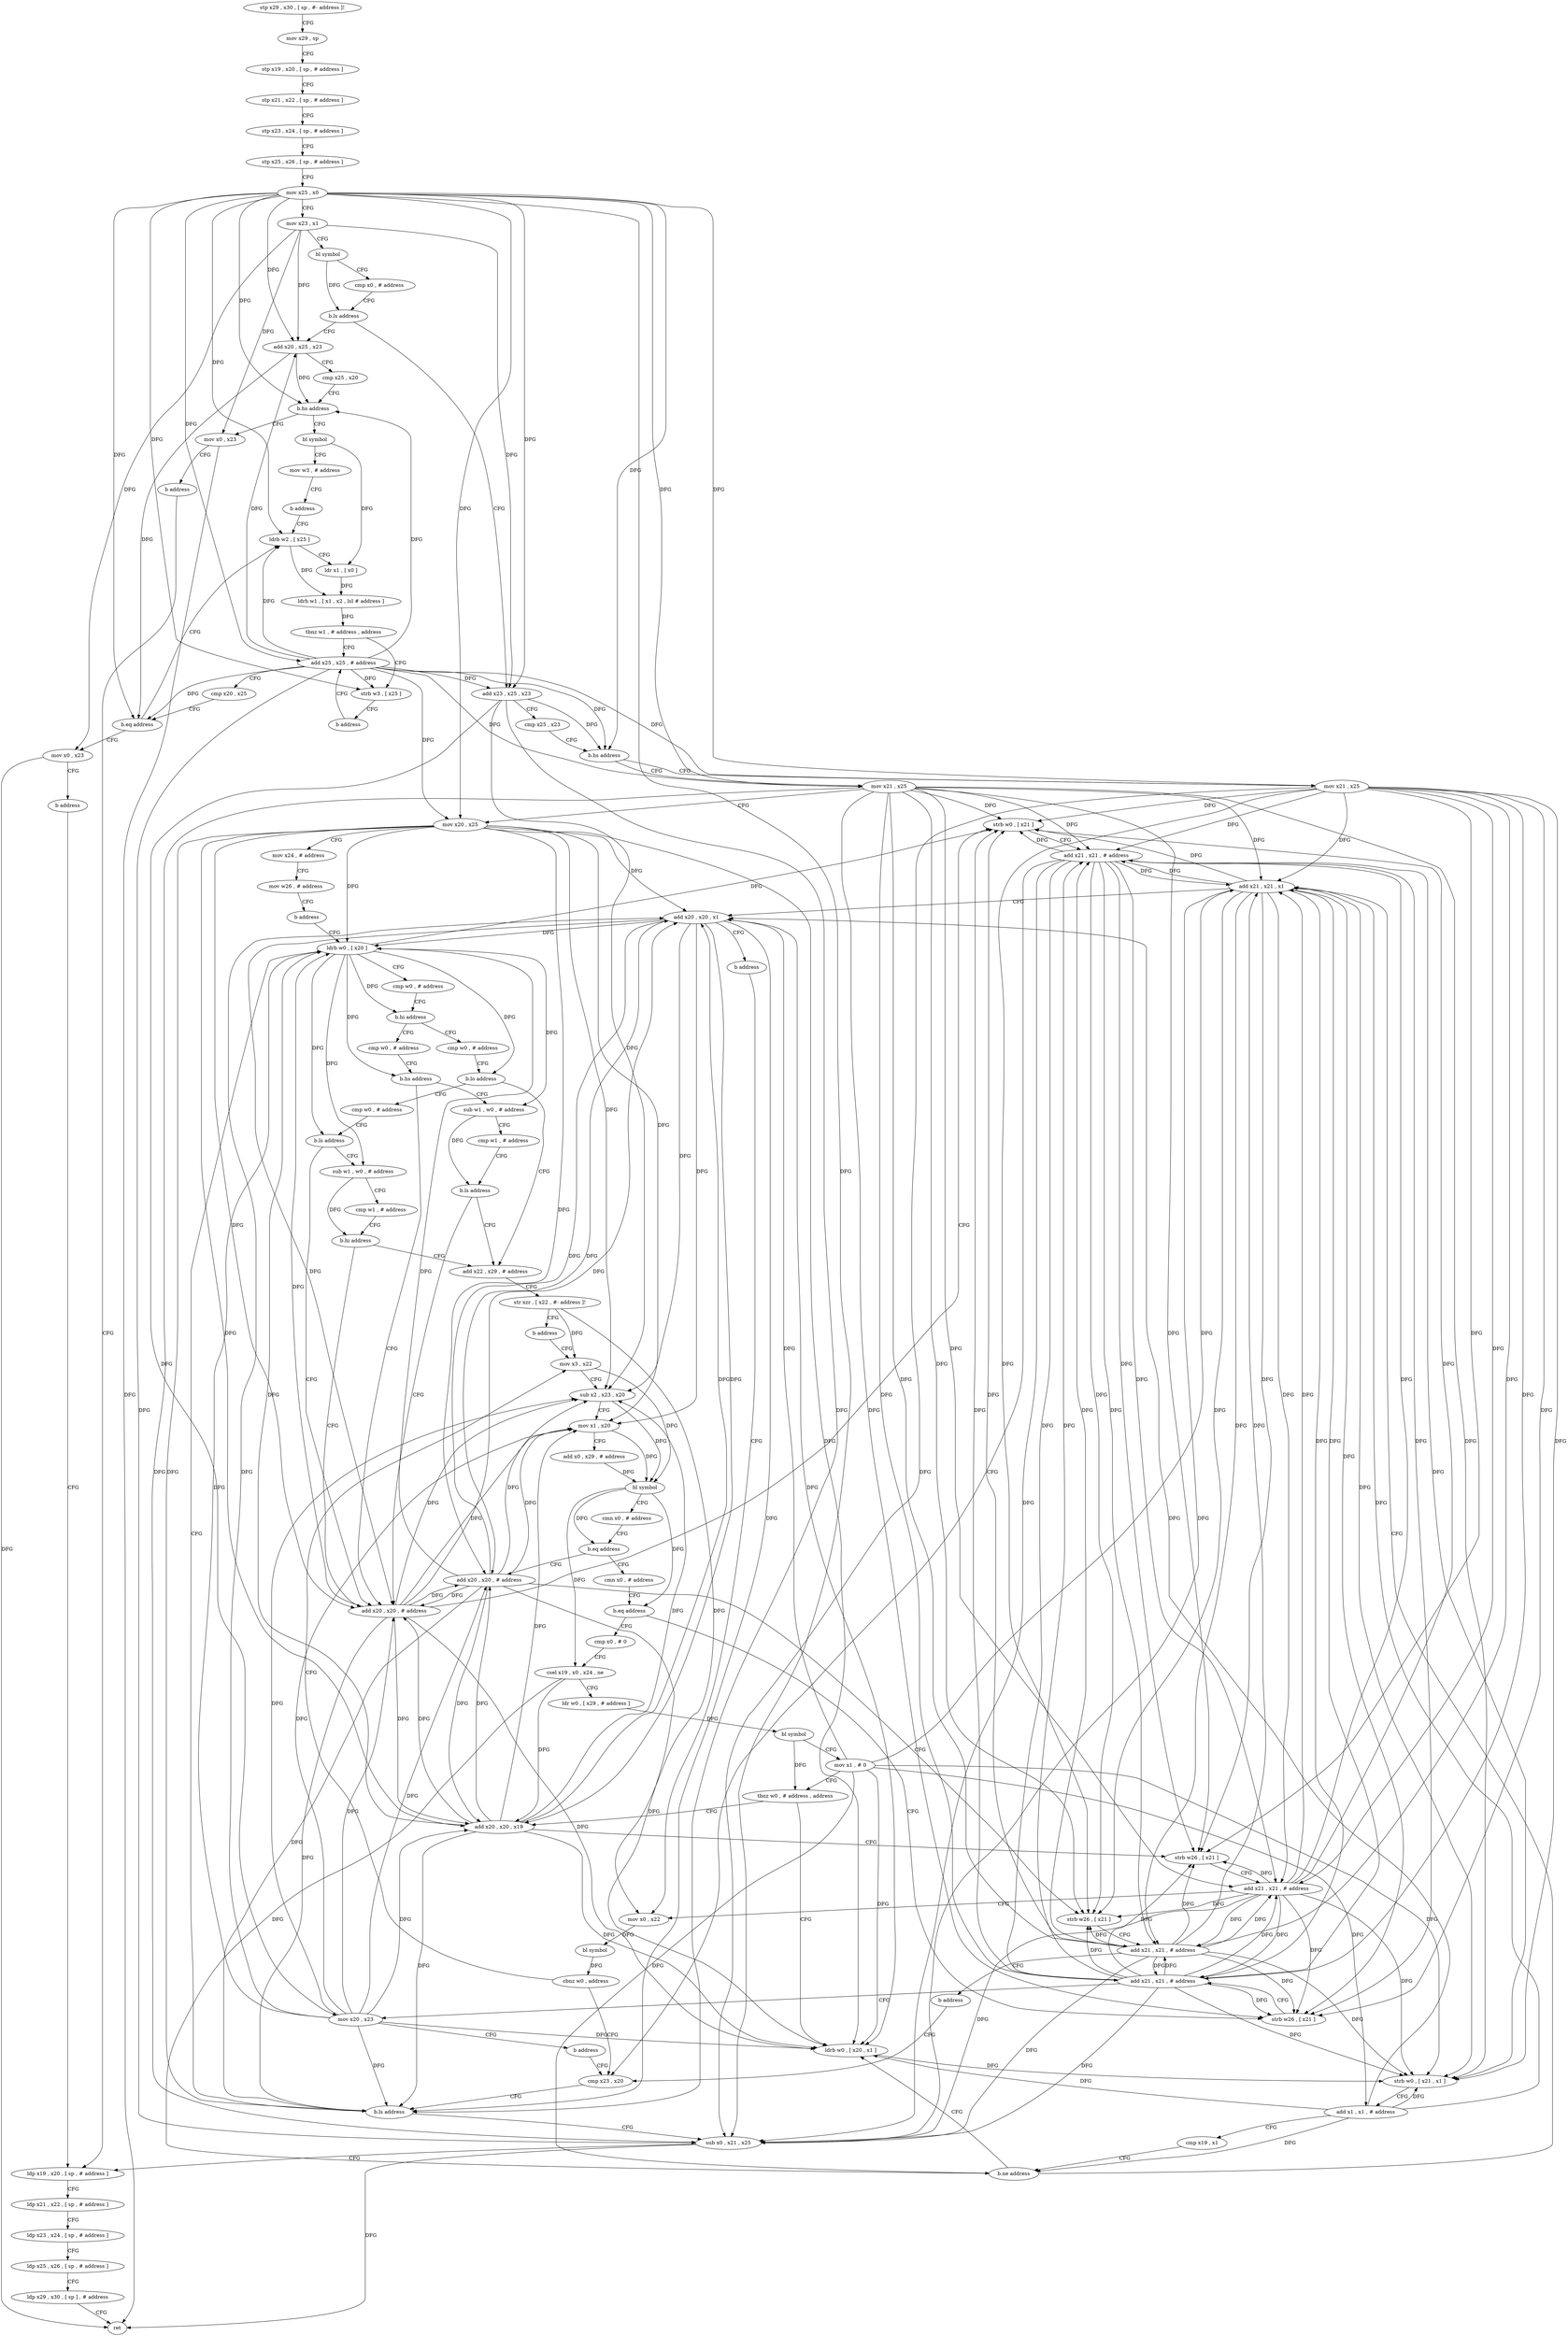 digraph "func" {
"4266852" [label = "stp x29 , x30 , [ sp , #- address ]!" ]
"4266856" [label = "mov x29 , sp" ]
"4266860" [label = "stp x19 , x20 , [ sp , # address ]" ]
"4266864" [label = "stp x21 , x22 , [ sp , # address ]" ]
"4266868" [label = "stp x23 , x24 , [ sp , # address ]" ]
"4266872" [label = "stp x25 , x26 , [ sp , # address ]" ]
"4266876" [label = "mov x25 , x0" ]
"4266880" [label = "mov x23 , x1" ]
"4266884" [label = "bl symbol" ]
"4266888" [label = "cmp x0 , # address" ]
"4266892" [label = "b.ls address" ]
"4266928" [label = "add x20 , x25 , x23" ]
"4266896" [label = "add x23 , x25 , x23" ]
"4266932" [label = "cmp x25 , x20" ]
"4266936" [label = "b.hs address" ]
"4267268" [label = "mov x0 , x23" ]
"4266940" [label = "bl symbol" ]
"4266900" [label = "cmp x25 , x23" ]
"4266904" [label = "b.hs address" ]
"4267236" [label = "mov x21 , x25" ]
"4266908" [label = "mov x21 , x25" ]
"4267272" [label = "b address" ]
"4267244" [label = "ldp x19 , x20 , [ sp , # address ]" ]
"4266944" [label = "mov w3 , # address" ]
"4266948" [label = "b address" ]
"4266964" [label = "ldrb w2 , [ x25 ]" ]
"4267240" [label = "sub x0 , x21 , x25" ]
"4266912" [label = "mov x20 , x25" ]
"4266916" [label = "mov x24 , # address" ]
"4266920" [label = "mov w26 , # address" ]
"4266924" [label = "b address" ]
"4267044" [label = "ldrb w0 , [ x20 ]" ]
"4267248" [label = "ldp x21 , x22 , [ sp , # address ]" ]
"4267252" [label = "ldp x23 , x24 , [ sp , # address ]" ]
"4267256" [label = "ldp x25 , x26 , [ sp , # address ]" ]
"4267260" [label = "ldp x29 , x30 , [ sp ] , # address" ]
"4267264" [label = "ret" ]
"4266968" [label = "ldr x1 , [ x0 ]" ]
"4266972" [label = "ldrh w1 , [ x1 , x2 , lsl # address ]" ]
"4266976" [label = "tbnz w1 , # address , address" ]
"4266952" [label = "add x25 , x25 , # address" ]
"4266980" [label = "strb w3 , [ x25 ]" ]
"4267048" [label = "cmp w0 , # address" ]
"4267052" [label = "b.hi address" ]
"4266996" [label = "cmp w0 , # address" ]
"4267056" [label = "cmp w0 , # address" ]
"4266956" [label = "cmp x20 , x25" ]
"4266960" [label = "b.eq address" ]
"4266988" [label = "mov x0 , x23" ]
"4266984" [label = "b address" ]
"4267000" [label = "b.lo address" ]
"4267076" [label = "add x22 , x29 , # address" ]
"4267004" [label = "cmp w0 , # address" ]
"4267060" [label = "b.hs address" ]
"4267024" [label = "add x20 , x20 , # address" ]
"4267064" [label = "sub w1 , w0 , # address" ]
"4266992" [label = "b address" ]
"4267080" [label = "str xzr , [ x22 , #- address ]!" ]
"4267084" [label = "b address" ]
"4267144" [label = "mov x3 , x22" ]
"4267008" [label = "b.ls address" ]
"4267012" [label = "sub w1 , w0 , # address" ]
"4267028" [label = "strb w0 , [ x21 ]" ]
"4267032" [label = "add x21 , x21 , # address" ]
"4267036" [label = "cmp x23 , x20" ]
"4267068" [label = "cmp w1 , # address" ]
"4267072" [label = "b.ls address" ]
"4267148" [label = "sub x2 , x23 , x20" ]
"4267152" [label = "mov x1 , x20" ]
"4267156" [label = "add x0 , x29 , # address" ]
"4267160" [label = "bl symbol" ]
"4267164" [label = "cmn x0 , # address" ]
"4267168" [label = "b.eq address" ]
"4267088" [label = "add x20 , x20 , # address" ]
"4267172" [label = "cmn x0 , # address" ]
"4267016" [label = "cmp w1 , # address" ]
"4267020" [label = "b.hi address" ]
"4267092" [label = "strb w26 , [ x21 ]" ]
"4267096" [label = "add x21 , x21 , # address" ]
"4267100" [label = "b address" ]
"4267176" [label = "b.eq address" ]
"4267104" [label = "strb w26 , [ x21 ]" ]
"4267180" [label = "cmp x0 , # 0" ]
"4267040" [label = "b.ls address" ]
"4267108" [label = "add x21 , x21 , # address" ]
"4267112" [label = "mov x20 , x23" ]
"4267116" [label = "b address" ]
"4267184" [label = "csel x19 , x0 , x24 , ne" ]
"4267188" [label = "ldr w0 , [ x29 , # address ]" ]
"4267192" [label = "bl symbol" ]
"4267196" [label = "mov x1 , # 0" ]
"4267200" [label = "tbnz w0 , # address , address" ]
"4267120" [label = "add x20 , x20 , x19" ]
"4267204" [label = "ldrb w0 , [ x20 , x1 ]" ]
"4267124" [label = "strb w26 , [ x21 ]" ]
"4267128" [label = "add x21 , x21 , # address" ]
"4267132" [label = "mov x0 , x22" ]
"4267208" [label = "strb w0 , [ x21 , x1 ]" ]
"4267212" [label = "add x1 , x1 , # address" ]
"4267216" [label = "cmp x19 , x1" ]
"4267220" [label = "b.ne address" ]
"4267224" [label = "add x21 , x21 , x1" ]
"4267228" [label = "add x20 , x20 , x1" ]
"4267232" [label = "b address" ]
"4267136" [label = "bl symbol" ]
"4267140" [label = "cbnz w0 , address" ]
"4266852" -> "4266856" [ label = "CFG" ]
"4266856" -> "4266860" [ label = "CFG" ]
"4266860" -> "4266864" [ label = "CFG" ]
"4266864" -> "4266868" [ label = "CFG" ]
"4266868" -> "4266872" [ label = "CFG" ]
"4266872" -> "4266876" [ label = "CFG" ]
"4266876" -> "4266880" [ label = "CFG" ]
"4266876" -> "4266928" [ label = "DFG" ]
"4266876" -> "4266936" [ label = "DFG" ]
"4266876" -> "4266896" [ label = "DFG" ]
"4266876" -> "4266904" [ label = "DFG" ]
"4266876" -> "4267236" [ label = "DFG" ]
"4266876" -> "4266908" [ label = "DFG" ]
"4266876" -> "4266912" [ label = "DFG" ]
"4266876" -> "4266964" [ label = "DFG" ]
"4266876" -> "4267240" [ label = "DFG" ]
"4266876" -> "4266952" [ label = "DFG" ]
"4266876" -> "4266960" [ label = "DFG" ]
"4266876" -> "4266980" [ label = "DFG" ]
"4266880" -> "4266884" [ label = "CFG" ]
"4266880" -> "4266928" [ label = "DFG" ]
"4266880" -> "4266896" [ label = "DFG" ]
"4266880" -> "4267268" [ label = "DFG" ]
"4266880" -> "4266988" [ label = "DFG" ]
"4266884" -> "4266888" [ label = "CFG" ]
"4266884" -> "4266892" [ label = "DFG" ]
"4266888" -> "4266892" [ label = "CFG" ]
"4266892" -> "4266928" [ label = "CFG" ]
"4266892" -> "4266896" [ label = "CFG" ]
"4266928" -> "4266932" [ label = "CFG" ]
"4266928" -> "4266936" [ label = "DFG" ]
"4266928" -> "4266960" [ label = "DFG" ]
"4266896" -> "4266900" [ label = "CFG" ]
"4266896" -> "4266904" [ label = "DFG" ]
"4266896" -> "4267148" [ label = "DFG" ]
"4266896" -> "4267040" [ label = "DFG" ]
"4266896" -> "4267112" [ label = "DFG" ]
"4266932" -> "4266936" [ label = "CFG" ]
"4266936" -> "4267268" [ label = "CFG" ]
"4266936" -> "4266940" [ label = "CFG" ]
"4267268" -> "4267272" [ label = "CFG" ]
"4267268" -> "4267264" [ label = "DFG" ]
"4266940" -> "4266944" [ label = "CFG" ]
"4266940" -> "4266968" [ label = "DFG" ]
"4266900" -> "4266904" [ label = "CFG" ]
"4266904" -> "4267236" [ label = "CFG" ]
"4266904" -> "4266908" [ label = "CFG" ]
"4267236" -> "4267240" [ label = "DFG" ]
"4267236" -> "4267028" [ label = "DFG" ]
"4267236" -> "4267032" [ label = "DFG" ]
"4267236" -> "4267092" [ label = "DFG" ]
"4267236" -> "4267096" [ label = "DFG" ]
"4267236" -> "4267104" [ label = "DFG" ]
"4267236" -> "4267108" [ label = "DFG" ]
"4267236" -> "4267124" [ label = "DFG" ]
"4267236" -> "4267128" [ label = "DFG" ]
"4267236" -> "4267208" [ label = "DFG" ]
"4267236" -> "4267224" [ label = "DFG" ]
"4266908" -> "4266912" [ label = "CFG" ]
"4266908" -> "4267240" [ label = "DFG" ]
"4266908" -> "4267028" [ label = "DFG" ]
"4266908" -> "4267032" [ label = "DFG" ]
"4266908" -> "4267092" [ label = "DFG" ]
"4266908" -> "4267096" [ label = "DFG" ]
"4266908" -> "4267104" [ label = "DFG" ]
"4266908" -> "4267108" [ label = "DFG" ]
"4266908" -> "4267124" [ label = "DFG" ]
"4266908" -> "4267128" [ label = "DFG" ]
"4266908" -> "4267208" [ label = "DFG" ]
"4266908" -> "4267224" [ label = "DFG" ]
"4267272" -> "4267244" [ label = "CFG" ]
"4267244" -> "4267248" [ label = "CFG" ]
"4266944" -> "4266948" [ label = "CFG" ]
"4266948" -> "4266964" [ label = "CFG" ]
"4266964" -> "4266968" [ label = "CFG" ]
"4266964" -> "4266972" [ label = "DFG" ]
"4267240" -> "4267244" [ label = "CFG" ]
"4267240" -> "4267264" [ label = "DFG" ]
"4266912" -> "4266916" [ label = "CFG" ]
"4266912" -> "4267044" [ label = "DFG" ]
"4266912" -> "4267024" [ label = "DFG" ]
"4266912" -> "4267148" [ label = "DFG" ]
"4266912" -> "4267152" [ label = "DFG" ]
"4266912" -> "4267040" [ label = "DFG" ]
"4266912" -> "4267088" [ label = "DFG" ]
"4266912" -> "4267120" [ label = "DFG" ]
"4266912" -> "4267204" [ label = "DFG" ]
"4266912" -> "4267228" [ label = "DFG" ]
"4266916" -> "4266920" [ label = "CFG" ]
"4266920" -> "4266924" [ label = "CFG" ]
"4266924" -> "4267044" [ label = "CFG" ]
"4267044" -> "4267048" [ label = "CFG" ]
"4267044" -> "4267052" [ label = "DFG" ]
"4267044" -> "4267000" [ label = "DFG" ]
"4267044" -> "4267060" [ label = "DFG" ]
"4267044" -> "4267008" [ label = "DFG" ]
"4267044" -> "4267028" [ label = "DFG" ]
"4267044" -> "4267064" [ label = "DFG" ]
"4267044" -> "4267012" [ label = "DFG" ]
"4267248" -> "4267252" [ label = "CFG" ]
"4267252" -> "4267256" [ label = "CFG" ]
"4267256" -> "4267260" [ label = "CFG" ]
"4267260" -> "4267264" [ label = "CFG" ]
"4266968" -> "4266972" [ label = "DFG" ]
"4266972" -> "4266976" [ label = "DFG" ]
"4266976" -> "4266952" [ label = "CFG" ]
"4266976" -> "4266980" [ label = "CFG" ]
"4266952" -> "4266956" [ label = "CFG" ]
"4266952" -> "4267236" [ label = "DFG" ]
"4266952" -> "4266908" [ label = "DFG" ]
"4266952" -> "4266912" [ label = "DFG" ]
"4266952" -> "4266964" [ label = "DFG" ]
"4266952" -> "4267240" [ label = "DFG" ]
"4266952" -> "4266928" [ label = "DFG" ]
"4266952" -> "4266936" [ label = "DFG" ]
"4266952" -> "4266896" [ label = "DFG" ]
"4266952" -> "4266904" [ label = "DFG" ]
"4266952" -> "4266960" [ label = "DFG" ]
"4266952" -> "4266980" [ label = "DFG" ]
"4266980" -> "4266984" [ label = "CFG" ]
"4267048" -> "4267052" [ label = "CFG" ]
"4267052" -> "4266996" [ label = "CFG" ]
"4267052" -> "4267056" [ label = "CFG" ]
"4266996" -> "4267000" [ label = "CFG" ]
"4267056" -> "4267060" [ label = "CFG" ]
"4266956" -> "4266960" [ label = "CFG" ]
"4266960" -> "4266988" [ label = "CFG" ]
"4266960" -> "4266964" [ label = "CFG" ]
"4266988" -> "4266992" [ label = "CFG" ]
"4266988" -> "4267264" [ label = "DFG" ]
"4266984" -> "4266952" [ label = "CFG" ]
"4267000" -> "4267076" [ label = "CFG" ]
"4267000" -> "4267004" [ label = "CFG" ]
"4267076" -> "4267080" [ label = "CFG" ]
"4267004" -> "4267008" [ label = "CFG" ]
"4267060" -> "4267024" [ label = "CFG" ]
"4267060" -> "4267064" [ label = "CFG" ]
"4267024" -> "4267028" [ label = "CFG" ]
"4267024" -> "4267044" [ label = "DFG" ]
"4267024" -> "4267148" [ label = "DFG" ]
"4267024" -> "4267152" [ label = "DFG" ]
"4267024" -> "4267040" [ label = "DFG" ]
"4267024" -> "4267088" [ label = "DFG" ]
"4267024" -> "4267120" [ label = "DFG" ]
"4267024" -> "4267204" [ label = "DFG" ]
"4267024" -> "4267228" [ label = "DFG" ]
"4267064" -> "4267068" [ label = "CFG" ]
"4267064" -> "4267072" [ label = "DFG" ]
"4266992" -> "4267244" [ label = "CFG" ]
"4267080" -> "4267084" [ label = "CFG" ]
"4267080" -> "4267144" [ label = "DFG" ]
"4267080" -> "4267132" [ label = "DFG" ]
"4267084" -> "4267144" [ label = "CFG" ]
"4267144" -> "4267148" [ label = "CFG" ]
"4267144" -> "4267160" [ label = "DFG" ]
"4267008" -> "4267024" [ label = "CFG" ]
"4267008" -> "4267012" [ label = "CFG" ]
"4267012" -> "4267016" [ label = "CFG" ]
"4267012" -> "4267020" [ label = "DFG" ]
"4267028" -> "4267032" [ label = "CFG" ]
"4267032" -> "4267036" [ label = "CFG" ]
"4267032" -> "4267240" [ label = "DFG" ]
"4267032" -> "4267028" [ label = "DFG" ]
"4267032" -> "4267092" [ label = "DFG" ]
"4267032" -> "4267096" [ label = "DFG" ]
"4267032" -> "4267104" [ label = "DFG" ]
"4267032" -> "4267108" [ label = "DFG" ]
"4267032" -> "4267124" [ label = "DFG" ]
"4267032" -> "4267128" [ label = "DFG" ]
"4267032" -> "4267208" [ label = "DFG" ]
"4267032" -> "4267224" [ label = "DFG" ]
"4267036" -> "4267040" [ label = "CFG" ]
"4267068" -> "4267072" [ label = "CFG" ]
"4267072" -> "4267024" [ label = "CFG" ]
"4267072" -> "4267076" [ label = "CFG" ]
"4267148" -> "4267152" [ label = "CFG" ]
"4267148" -> "4267160" [ label = "DFG" ]
"4267152" -> "4267156" [ label = "CFG" ]
"4267152" -> "4267160" [ label = "DFG" ]
"4267156" -> "4267160" [ label = "DFG" ]
"4267160" -> "4267164" [ label = "CFG" ]
"4267160" -> "4267168" [ label = "DFG" ]
"4267160" -> "4267176" [ label = "DFG" ]
"4267160" -> "4267184" [ label = "DFG" ]
"4267164" -> "4267168" [ label = "CFG" ]
"4267168" -> "4267088" [ label = "CFG" ]
"4267168" -> "4267172" [ label = "CFG" ]
"4267088" -> "4267092" [ label = "CFG" ]
"4267088" -> "4267044" [ label = "DFG" ]
"4267088" -> "4267024" [ label = "DFG" ]
"4267088" -> "4267148" [ label = "DFG" ]
"4267088" -> "4267152" [ label = "DFG" ]
"4267088" -> "4267040" [ label = "DFG" ]
"4267088" -> "4267120" [ label = "DFG" ]
"4267088" -> "4267204" [ label = "DFG" ]
"4267088" -> "4267228" [ label = "DFG" ]
"4267172" -> "4267176" [ label = "CFG" ]
"4267016" -> "4267020" [ label = "CFG" ]
"4267020" -> "4267076" [ label = "CFG" ]
"4267020" -> "4267024" [ label = "CFG" ]
"4267092" -> "4267096" [ label = "CFG" ]
"4267096" -> "4267100" [ label = "CFG" ]
"4267096" -> "4267032" [ label = "DFG" ]
"4267096" -> "4267092" [ label = "DFG" ]
"4267096" -> "4267240" [ label = "DFG" ]
"4267096" -> "4267028" [ label = "DFG" ]
"4267096" -> "4267104" [ label = "DFG" ]
"4267096" -> "4267108" [ label = "DFG" ]
"4267096" -> "4267124" [ label = "DFG" ]
"4267096" -> "4267128" [ label = "DFG" ]
"4267096" -> "4267208" [ label = "DFG" ]
"4267096" -> "4267224" [ label = "DFG" ]
"4267100" -> "4267036" [ label = "CFG" ]
"4267176" -> "4267104" [ label = "CFG" ]
"4267176" -> "4267180" [ label = "CFG" ]
"4267104" -> "4267108" [ label = "CFG" ]
"4267180" -> "4267184" [ label = "CFG" ]
"4267040" -> "4267240" [ label = "CFG" ]
"4267040" -> "4267044" [ label = "CFG" ]
"4267108" -> "4267112" [ label = "CFG" ]
"4267108" -> "4267032" [ label = "DFG" ]
"4267108" -> "4267092" [ label = "DFG" ]
"4267108" -> "4267096" [ label = "DFG" ]
"4267108" -> "4267104" [ label = "DFG" ]
"4267108" -> "4267240" [ label = "DFG" ]
"4267108" -> "4267028" [ label = "DFG" ]
"4267108" -> "4267124" [ label = "DFG" ]
"4267108" -> "4267128" [ label = "DFG" ]
"4267108" -> "4267208" [ label = "DFG" ]
"4267108" -> "4267224" [ label = "DFG" ]
"4267112" -> "4267116" [ label = "CFG" ]
"4267112" -> "4267044" [ label = "DFG" ]
"4267112" -> "4267024" [ label = "DFG" ]
"4267112" -> "4267148" [ label = "DFG" ]
"4267112" -> "4267152" [ label = "DFG" ]
"4267112" -> "4267040" [ label = "DFG" ]
"4267112" -> "4267088" [ label = "DFG" ]
"4267112" -> "4267120" [ label = "DFG" ]
"4267112" -> "4267204" [ label = "DFG" ]
"4267112" -> "4267228" [ label = "DFG" ]
"4267116" -> "4267036" [ label = "CFG" ]
"4267184" -> "4267188" [ label = "CFG" ]
"4267184" -> "4267120" [ label = "DFG" ]
"4267184" -> "4267220" [ label = "DFG" ]
"4267188" -> "4267192" [ label = "DFG" ]
"4267192" -> "4267196" [ label = "CFG" ]
"4267192" -> "4267200" [ label = "DFG" ]
"4267196" -> "4267200" [ label = "CFG" ]
"4267196" -> "4267204" [ label = "DFG" ]
"4267196" -> "4267208" [ label = "DFG" ]
"4267196" -> "4267212" [ label = "DFG" ]
"4267196" -> "4267220" [ label = "DFG" ]
"4267196" -> "4267224" [ label = "DFG" ]
"4267196" -> "4267228" [ label = "DFG" ]
"4267200" -> "4267120" [ label = "CFG" ]
"4267200" -> "4267204" [ label = "CFG" ]
"4267120" -> "4267124" [ label = "CFG" ]
"4267120" -> "4267044" [ label = "DFG" ]
"4267120" -> "4267024" [ label = "DFG" ]
"4267120" -> "4267148" [ label = "DFG" ]
"4267120" -> "4267152" [ label = "DFG" ]
"4267120" -> "4267040" [ label = "DFG" ]
"4267120" -> "4267088" [ label = "DFG" ]
"4267120" -> "4267204" [ label = "DFG" ]
"4267120" -> "4267228" [ label = "DFG" ]
"4267204" -> "4267208" [ label = "DFG" ]
"4267124" -> "4267128" [ label = "CFG" ]
"4267128" -> "4267132" [ label = "CFG" ]
"4267128" -> "4267032" [ label = "DFG" ]
"4267128" -> "4267092" [ label = "DFG" ]
"4267128" -> "4267096" [ label = "DFG" ]
"4267128" -> "4267104" [ label = "DFG" ]
"4267128" -> "4267108" [ label = "DFG" ]
"4267128" -> "4267124" [ label = "DFG" ]
"4267128" -> "4267240" [ label = "DFG" ]
"4267128" -> "4267028" [ label = "DFG" ]
"4267128" -> "4267208" [ label = "DFG" ]
"4267128" -> "4267224" [ label = "DFG" ]
"4267132" -> "4267136" [ label = "DFG" ]
"4267208" -> "4267212" [ label = "CFG" ]
"4267212" -> "4267216" [ label = "CFG" ]
"4267212" -> "4267204" [ label = "DFG" ]
"4267212" -> "4267208" [ label = "DFG" ]
"4267212" -> "4267220" [ label = "DFG" ]
"4267212" -> "4267224" [ label = "DFG" ]
"4267212" -> "4267228" [ label = "DFG" ]
"4267216" -> "4267220" [ label = "CFG" ]
"4267220" -> "4267204" [ label = "CFG" ]
"4267220" -> "4267224" [ label = "CFG" ]
"4267224" -> "4267228" [ label = "CFG" ]
"4267224" -> "4267032" [ label = "DFG" ]
"4267224" -> "4267092" [ label = "DFG" ]
"4267224" -> "4267096" [ label = "DFG" ]
"4267224" -> "4267104" [ label = "DFG" ]
"4267224" -> "4267108" [ label = "DFG" ]
"4267224" -> "4267124" [ label = "DFG" ]
"4267224" -> "4267128" [ label = "DFG" ]
"4267224" -> "4267240" [ label = "DFG" ]
"4267224" -> "4267028" [ label = "DFG" ]
"4267224" -> "4267208" [ label = "DFG" ]
"4267228" -> "4267232" [ label = "CFG" ]
"4267228" -> "4267044" [ label = "DFG" ]
"4267228" -> "4267024" [ label = "DFG" ]
"4267228" -> "4267148" [ label = "DFG" ]
"4267228" -> "4267152" [ label = "DFG" ]
"4267228" -> "4267040" [ label = "DFG" ]
"4267228" -> "4267088" [ label = "DFG" ]
"4267228" -> "4267120" [ label = "DFG" ]
"4267228" -> "4267204" [ label = "DFG" ]
"4267232" -> "4267132" [ label = "CFG" ]
"4267136" -> "4267140" [ label = "DFG" ]
"4267140" -> "4267036" [ label = "CFG" ]
"4267140" -> "4267144" [ label = "CFG" ]
}
